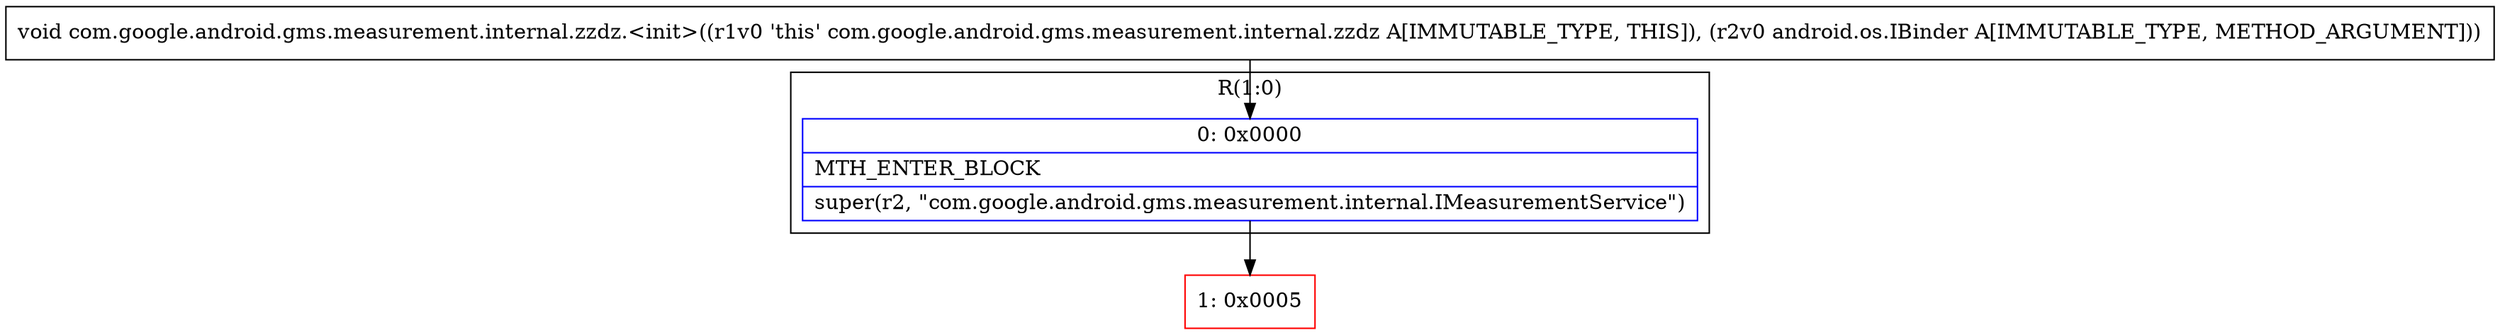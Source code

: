 digraph "CFG forcom.google.android.gms.measurement.internal.zzdz.\<init\>(Landroid\/os\/IBinder;)V" {
subgraph cluster_Region_1464761958 {
label = "R(1:0)";
node [shape=record,color=blue];
Node_0 [shape=record,label="{0\:\ 0x0000|MTH_ENTER_BLOCK\l|super(r2, \"com.google.android.gms.measurement.internal.IMeasurementService\")\l}"];
}
Node_1 [shape=record,color=red,label="{1\:\ 0x0005}"];
MethodNode[shape=record,label="{void com.google.android.gms.measurement.internal.zzdz.\<init\>((r1v0 'this' com.google.android.gms.measurement.internal.zzdz A[IMMUTABLE_TYPE, THIS]), (r2v0 android.os.IBinder A[IMMUTABLE_TYPE, METHOD_ARGUMENT])) }"];
MethodNode -> Node_0;
Node_0 -> Node_1;
}


